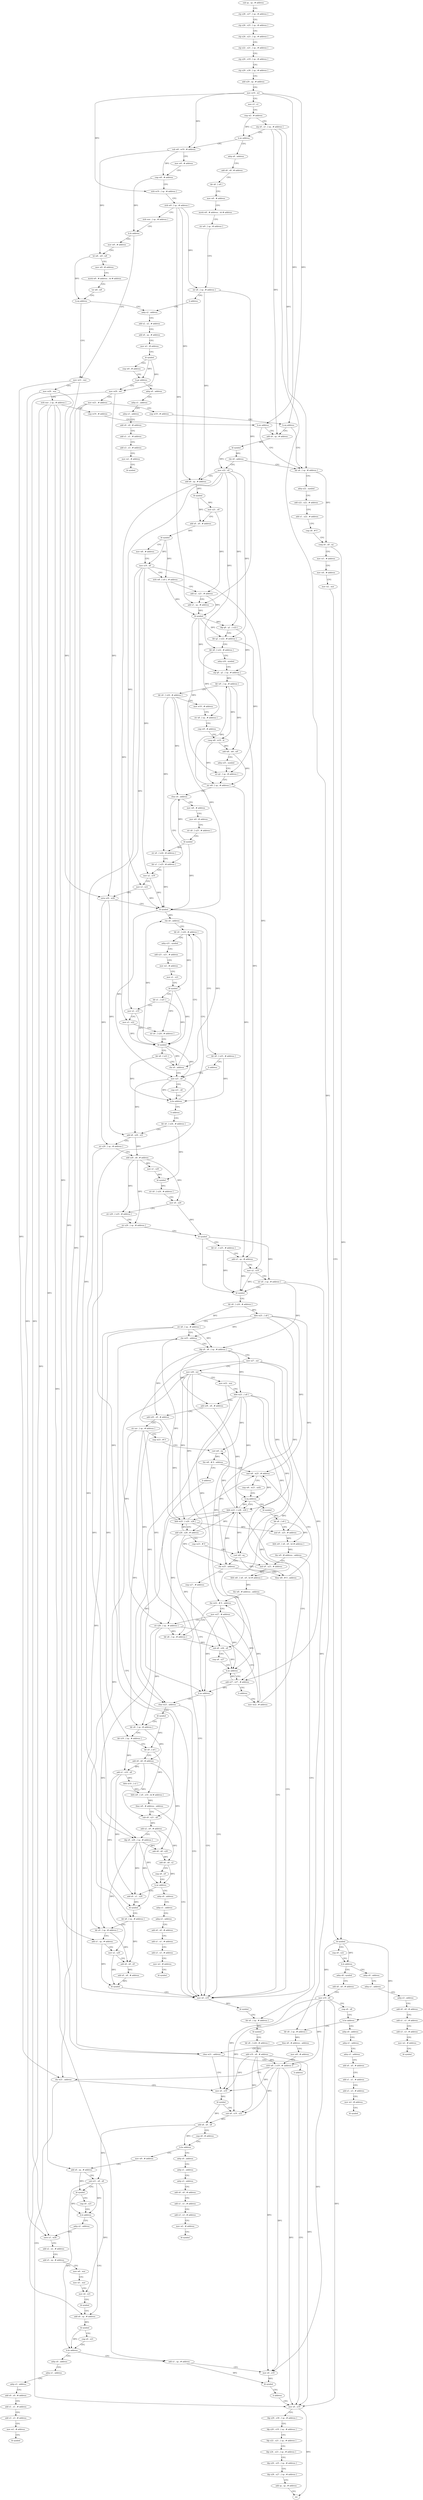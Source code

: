 digraph "func" {
"4240184" [label = "sub sp , sp , # address" ]
"4240188" [label = "stp x28 , x27 , [ sp , # address ]" ]
"4240192" [label = "stp x26 , x25 , [ sp , # address ]" ]
"4240196" [label = "stp x24 , x23 , [ sp , # address ]" ]
"4240200" [label = "stp x22 , x21 , [ sp , # address ]" ]
"4240204" [label = "stp x20 , x19 , [ sp , # address ]" ]
"4240208" [label = "stp x29 , x30 , [ sp , # address ]" ]
"4240212" [label = "add x29 , sp , # address" ]
"4240216" [label = "mov w19 , w2" ]
"4240220" [label = "mov x3 , x1" ]
"4240224" [label = "cmp w2 , # address" ]
"4240228" [label = "stp x0 , x1 , [ sp , # address ]" ]
"4240232" [label = "b.ne address" ]
"4240268" [label = "sub w8 , w19 , # address" ]
"4240236" [label = "adrp x8 , address" ]
"4240272" [label = "mov w9 , # address" ]
"4240276" [label = "cmp w8 , # address" ]
"4240280" [label = "strb w19 , [ sp , # address ]" ]
"4240284" [label = "strb w9 , [ sp , # address ]" ]
"4240288" [label = "strb wzr , [ sp , # address ]" ]
"4240292" [label = "b.hi address" ]
"4240540" [label = "mov w21 , wzr" ]
"4240296" [label = "mov w9 , # address" ]
"4240240" [label = "add x8 , x8 , # address" ]
"4240244" [label = "ldr x8 , [ x8 ]" ]
"4240248" [label = "mov w9 , # address" ]
"4240252" [label = "movk w9 , # address , lsl # address" ]
"4240256" [label = "str w9 , [ sp , # address ]" ]
"4240260" [label = "str x8 , [ sp , # address ]" ]
"4240264" [label = "b address" ]
"4240320" [label = "adrp x2 , address" ]
"4240544" [label = "mov w20 , wzr" ]
"4240548" [label = "strb wzr , [ sp , # address ]" ]
"4240552" [label = "cmp w19 , # address" ]
"4240556" [label = "b.ne address" ]
"4240364" [label = "add x0 , sp , # address" ]
"4240560" [label = "ldr x8 , [ sp , # address ]" ]
"4240300" [label = "lsl w8 , w9 , w8" ]
"4240304" [label = "mov w9 , # address" ]
"4240308" [label = "movk w9 , # address , lsl # address" ]
"4240312" [label = "tst w8 , w9" ]
"4240316" [label = "b.eq address" ]
"4240324" [label = "add x2 , x2 , # address" ]
"4240328" [label = "add x0 , sp , # address" ]
"4240332" [label = "mov w1 , # address" ]
"4240336" [label = "bl symbol" ]
"4240340" [label = "cmp w0 , # address" ]
"4240344" [label = "b.ge address" ]
"4240768" [label = "adrp x0 , address" ]
"4240348" [label = "mov w20 , w0" ]
"4240368" [label = "bl symbol" ]
"4240372" [label = "cbz x0 , address" ]
"4240376" [label = "mov x22 , x0" ]
"4240564" [label = "adrp x22 , symbol" ]
"4240568" [label = "add x22 , x22 , # address" ]
"4240572" [label = "add x1 , x22 , # address" ]
"4240576" [label = "cmp x8 , # 0" ]
"4240580" [label = "cneg x0 , x8 , mi" ]
"4240584" [label = "mov w3 , # address" ]
"4240588" [label = "mov w4 , # address" ]
"4240592" [label = "mov w2 , wzr" ]
"4240596" [label = "bl symbol" ]
"4240600" [label = "cmp x0 , x22" ]
"4240604" [label = "b.ls address" ]
"4240800" [label = "adrp x0 , address" ]
"4240608" [label = "adrp x8 , symbol" ]
"4240772" [label = "adrp x1 , address" ]
"4240776" [label = "adrp x3 , address" ]
"4240780" [label = "add x0 , x0 , # address" ]
"4240784" [label = "add x1 , x1 , # address" ]
"4240788" [label = "add x3 , x3 , # address" ]
"4240792" [label = "mov w2 , # address" ]
"4240796" [label = "bl symbol" ]
"4240352" [label = "mov w21 , # address" ]
"4240356" [label = "cmp w19 , # address" ]
"4240360" [label = "b.eq address" ]
"4240380" [label = "add x0 , sp , # address" ]
"4240384" [label = "bl symbol" ]
"4240388" [label = "mov x21 , x0" ]
"4240392" [label = "add x0 , x0 , # address" ]
"4240396" [label = "bl symbol" ]
"4240400" [label = "mov w8 , # address" ]
"4240404" [label = "mov x19 , x0" ]
"4240408" [label = "strb w8 , [ x0 ] , # address" ]
"4240412" [label = "add x2 , x21 , # address" ]
"4240416" [label = "add x1 , sp , # address" ]
"4240420" [label = "bl symbol" ]
"4240424" [label = "ldp q0 , q1 , [ x22 ]" ]
"4240428" [label = "ldr q2 , [ x22 , # address ]" ]
"4240432" [label = "ldr x8 , [ x22 , # address ]" ]
"4240436" [label = "adrp x24 , symbol" ]
"4240440" [label = "stp q0 , q1 , [ sp , # address ]" ]
"4240444" [label = "ldr w9 , [ sp , # address ]" ]
"4240448" [label = "ldr x0 , [ x24 , # address ]" ]
"4240452" [label = "mov w10 , # address" ]
"4240456" [label = "str x8 , [ sp , # address ]" ]
"4240460" [label = "cmp w9 , # address" ]
"4240464" [label = "cneg w8 , w10 , le" ]
"4240468" [label = "add w8 , w8 , w9" ]
"4240472" [label = "adrp x25 , symbol" ]
"4240476" [label = "str q2 , [ sp , # address ]" ]
"4240480" [label = "str w8 , [ sp , # address ]" ]
"4240484" [label = "cbnz x0 , address" ]
"4240508" [label = "ldr x1 , [ x25 , # address ]" ]
"4240488" [label = "mov w8 , # address" ]
"4240804" [label = "adrp x1 , address" ]
"4240808" [label = "adrp x3 , address" ]
"4240812" [label = "add x0 , x0 , # address" ]
"4240816" [label = "add x1 , x1 , # address" ]
"4240820" [label = "add x3 , x3 , # address" ]
"4240824" [label = "mov w2 , # address" ]
"4240828" [label = "bl symbol" ]
"4240612" [label = "add x8 , x8 , # address" ]
"4240616" [label = "mov x19 , x0" ]
"4240620" [label = "cmp x0 , x8" ]
"4240624" [label = "b.hs address" ]
"4240832" [label = "adrp x0 , address" ]
"4240628" [label = "ldr x8 , [ sp , # address ]" ]
"4240512" [label = "mov x2 , x19" ]
"4240516" [label = "mov x3 , x22" ]
"4240520" [label = "sxtw x20 , w20" ]
"4240524" [label = "bl symbol" ]
"4240528" [label = "cbz x0 , address" ]
"4241372" [label = "ldr x0 , [ x24 , # address ]" ]
"4240532" [label = "ldr x8 , [ x25 , # address ]" ]
"4240492" [label = "mov w0 , # address" ]
"4240496" [label = "str x8 , [ x25 , # address ]" ]
"4240500" [label = "bl symbol" ]
"4240504" [label = "str x0 , [ x24 , # address ]" ]
"4240836" [label = "adrp x1 , address" ]
"4240840" [label = "adrp x3 , address" ]
"4240844" [label = "add x0 , x0 , # address" ]
"4240848" [label = "add x1 , x1 , # address" ]
"4240852" [label = "add x3 , x3 , # address" ]
"4240856" [label = "mov w2 , # address" ]
"4240860" [label = "bl symbol" ]
"4240632" [label = "tbnz x8 , # address , address" ]
"4240644" [label = "mov w8 , # address" ]
"4240636" [label = "cbnz w21 , address" ]
"4241376" [label = "adrp x21 , symbol" ]
"4241380" [label = "add x21 , x21 , # address" ]
"4241384" [label = "mov w2 , # address" ]
"4241388" [label = "mov x1 , x21" ]
"4241392" [label = "bl symbol" ]
"4241396" [label = "ldr x1 , [ x21 ]" ]
"4241400" [label = "mov x2 , x19" ]
"4241404" [label = "mov x3 , x22" ]
"4241408" [label = "str x0 , [ x24 , # address ]" ]
"4241412" [label = "bl symbol" ]
"4241416" [label = "ldr x8 , [ x21 ]" ]
"4241420" [label = "cbz x0 , address" ]
"4241424" [label = "mov x21 , x0" ]
"4240536" [label = "b address" ]
"4240648" [label = "strb w8 , [ x19 , #- address ]!" ]
"4240652" [label = "cbz w21 , address" ]
"4241304" [label = "mov x0 , x19" ]
"4240656" [label = "mov x0 , x19" ]
"4240640" [label = "b address" ]
"4241428" [label = "cmp x21 , x8" ]
"4241432" [label = "b.hs address" ]
"4241436" [label = "b address" ]
"4241308" [label = "ldp x29 , x30 , [ sp , # address ]" ]
"4241312" [label = "ldp x20 , x19 , [ sp , # address ]" ]
"4241316" [label = "ldp x22 , x21 , [ sp , # address ]" ]
"4241320" [label = "ldp x24 , x23 , [ sp , # address ]" ]
"4241324" [label = "ldp x26 , x25 , [ sp , # address ]" ]
"4241328" [label = "ldp x28 , x27 , [ sp , # address ]" ]
"4241332" [label = "add sp , sp , # address" ]
"4241336" [label = "ret" ]
"4240660" [label = "bl symbol" ]
"4240664" [label = "sub x8 , x19 , x22" ]
"4240668" [label = "add x8 , x0 , x8" ]
"4240672" [label = "cmp x8 , # address" ]
"4240676" [label = "b.hs address" ]
"4240864" [label = "adrp x0 , address" ]
"4240680" [label = "mov w9 , # address" ]
"4240928" [label = "ldr x0 , [ x24 , # address ]" ]
"4240868" [label = "adrp x1 , address" ]
"4240872" [label = "adrp x3 , address" ]
"4240876" [label = "add x0 , x0 , # address" ]
"4240880" [label = "add x1 , x1 , # address" ]
"4240884" [label = "add x3 , x3 , # address" ]
"4240888" [label = "mov w2 , # address" ]
"4240892" [label = "bl symbol" ]
"4240684" [label = "add x0 , sp , # address" ]
"4240688" [label = "sub x21 , x9 , x8" ]
"4240692" [label = "bl symbol" ]
"4240696" [label = "cmp x0 , x21" ]
"4240700" [label = "b.lo address" ]
"4240736" [label = "add x0 , sp , # address" ]
"4240704" [label = "adrp x2 , address" ]
"4240932" [label = "add x8 , x20 , x21" ]
"4240936" [label = "str x20 , [ sp , # address ]" ]
"4240940" [label = "add x20 , x8 , # address" ]
"4240944" [label = "mov x1 , x20" ]
"4240948" [label = "bl symbol" ]
"4240952" [label = "str x0 , [ x24 , # address ]" ]
"4240956" [label = "mov x0 , x20" ]
"4240960" [label = "str x20 , [ x25 , # address ]" ]
"4240964" [label = "str x20 , [ sp , # address ]" ]
"4240968" [label = "bl symbol" ]
"4240972" [label = "ldr x1 , [ x25 , # address ]" ]
"4240976" [label = "add x3 , sp , # address" ]
"4240980" [label = "mov x2 , x19" ]
"4240984" [label = "str x0 , [ sp , # address ]" ]
"4240988" [label = "bl symbol" ]
"4240992" [label = "ldr x8 , [ x24 , # address ]" ]
"4240996" [label = "ldrb w25 , [ x8 ]" ]
"4241000" [label = "str x8 , [ sp , # address ]" ]
"4241004" [label = "cbz w25 , address" ]
"4241280" [label = "mov x0 , x19" ]
"4241008" [label = "ldp x9 , x8 , [ sp , # address ]" ]
"4240740" [label = "bl symbol" ]
"4240744" [label = "cmp x0 , x21" ]
"4240748" [label = "b.hs address" ]
"4240896" [label = "adrp x0 , address" ]
"4240752" [label = "add x1 , sp , # address" ]
"4240708" [label = "sxtw x3 , w20" ]
"4240712" [label = "add x2 , x2 , # address" ]
"4240716" [label = "add x5 , sp , # address" ]
"4240720" [label = "mov w0 , wzr" ]
"4240724" [label = "mov w1 , wzr" ]
"4240728" [label = "mov x4 , x21" ]
"4240732" [label = "bl symbol" ]
"4241284" [label = "bl symbol" ]
"4241288" [label = "ldr x0 , [ sp , # address ]" ]
"4241292" [label = "bl symbol" ]
"4241296" [label = "ldr x8 , [ x24 , # address ]" ]
"4241300" [label = "add x19 , x8 , # address" ]
"4241012" [label = "mov x27 , xzr" ]
"4241016" [label = "mov x26 , xzr" ]
"4241020" [label = "mov w22 , wzr" ]
"4241024" [label = "ldrb w23 , [ x8 ]" ]
"4241028" [label = "add x28 , x8 , # address" ]
"4241032" [label = "add x20 , x9 , # address" ]
"4241036" [label = "str xzr , [ sp , # address ]" ]
"4241040" [label = "cmp w23 , # 0" ]
"4241044" [label = "cset w8 , eq" ]
"4241048" [label = "tbz w8 , # 0 , address" ]
"4241096" [label = "and w8 , w25 , # address" ]
"4241052" [label = "b address" ]
"4240900" [label = "adrp x1 , address" ]
"4240904" [label = "adrp x3 , address" ]
"4240908" [label = "add x0 , x0 , # address" ]
"4240912" [label = "add x1 , x1 , # address" ]
"4240916" [label = "add x3 , x3 , # address" ]
"4240920" [label = "mov w2 , # address" ]
"4240924" [label = "bl symbol" ]
"4240756" [label = "mov x0 , x19" ]
"4240760" [label = "bl symbol" ]
"4240764" [label = "b address" ]
"4241100" [label = "cmp w8 , w23 , uxtb" ]
"4241104" [label = "b.eq address" ]
"4241068" [label = "ldrb w23 , [ x28 , x26 ]" ]
"4241108" [label = "bl symbol" ]
"4241072" [label = "ldrb w25 , [ x20 , x26 ]" ]
"4241076" [label = "add x26 , x26 , # address" ]
"4241080" [label = "cmp w23 , # 0" ]
"4241084" [label = "cset w8 , eq" ]
"4241088" [label = "cbz w25 , address" ]
"4241168" [label = "cmp x27 , # address" ]
"4241092" [label = "tbnz w8 , # 0 , address" ]
"4241112" [label = "ldr x8 , [ x0 ]" ]
"4241116" [label = "and x9 , x25 , # address" ]
"4241120" [label = "ldrh w9 , [ x8 , x9 , lsl # address ]" ]
"4241124" [label = "tbz w9 , # address , address" ]
"4241128" [label = "and x9 , x23 , # address" ]
"4241172" [label = "b.ne address" ]
"4241176" [label = "cbnz w23 , address" ]
"4241132" [label = "ldrh w8 , [ x8 , x9 , lsl # address ]" ]
"4241136" [label = "tbz w8 , # address , address" ]
"4241140" [label = "tbz w22 , # 0 , address" ]
"4241180" [label = "bl symbol" ]
"4241056" [label = "mov w27 , # address" ]
"4241144" [label = "ldr x8 , [ sp , # address ]" ]
"4241184" [label = "ldr x8 , [ sp , # address ]" ]
"4241188" [label = "ldr x10 , [ sp , # address ]" ]
"4241192" [label = "ldr x9 , [ x0 ]" ]
"4241196" [label = "add x8 , x8 , # address" ]
"4241200" [label = "add x1 , x10 , x8" ]
"4241204" [label = "ldrb w10 , [ x1 ]" ]
"4241208" [label = "ldrh w9 , [ x9 , x10 , lsl # address ]" ]
"4241212" [label = "tbnz w9 , # address , address" ]
"4241216" [label = "sub x9 , x21 , x8" ]
"4241060" [label = "str x26 , [ sp , # address ]" ]
"4241064" [label = "mov w22 , # address" ]
"4241148" [label = "sub x8 , x26 , x8" ]
"4241152" [label = "cmp x8 , x27" ]
"4241156" [label = "b.ne address" ]
"4241160" [label = "add x27 , x27 , # address" ]
"4241220" [label = "add x2 , x9 , # address" ]
"4241224" [label = "ldp x9 , x20 , [ sp , # address ]" ]
"4241228" [label = "add x8 , x8 , x20" ]
"4241232" [label = "add x8 , x8 , x2" ]
"4241236" [label = "cmp x8 , x9" ]
"4241240" [label = "b.ne address" ]
"4241340" [label = "adrp x0 , address" ]
"4241244" [label = "add x0 , x1 , x20" ]
"4241164" [label = "b address" ]
"4241344" [label = "adrp x1 , address" ]
"4241348" [label = "adrp x3 , address" ]
"4241352" [label = "add x0 , x0 , # address" ]
"4241356" [label = "add x1 , x1 , # address" ]
"4241360" [label = "add x3 , x3 , # address" ]
"4241364" [label = "mov w2 , # address" ]
"4241368" [label = "bl symbol" ]
"4241248" [label = "bl symbol" ]
"4241252" [label = "ldr x8 , [ sp , # address ]" ]
"4241256" [label = "ldr x9 , [ sp , # address ]" ]
"4241260" [label = "add x1 , sp , # address" ]
"4241264" [label = "mov x2 , x20" ]
"4241268" [label = "add x8 , x8 , x9" ]
"4241272" [label = "add x0 , x8 , # address" ]
"4241276" [label = "bl symbol" ]
"4240184" -> "4240188" [ label = "CFG" ]
"4240188" -> "4240192" [ label = "CFG" ]
"4240192" -> "4240196" [ label = "CFG" ]
"4240196" -> "4240200" [ label = "CFG" ]
"4240200" -> "4240204" [ label = "CFG" ]
"4240204" -> "4240208" [ label = "CFG" ]
"4240208" -> "4240212" [ label = "CFG" ]
"4240212" -> "4240216" [ label = "CFG" ]
"4240216" -> "4240220" [ label = "CFG" ]
"4240216" -> "4240268" [ label = "DFG" ]
"4240216" -> "4240280" [ label = "DFG" ]
"4240216" -> "4240556" [ label = "DFG" ]
"4240216" -> "4240360" [ label = "DFG" ]
"4240220" -> "4240224" [ label = "CFG" ]
"4240224" -> "4240228" [ label = "CFG" ]
"4240224" -> "4240232" [ label = "DFG" ]
"4240228" -> "4240232" [ label = "CFG" ]
"4240228" -> "4240560" [ label = "DFG" ]
"4240228" -> "4240628" [ label = "DFG" ]
"4240228" -> "4240364" [ label = "DFG" ]
"4240232" -> "4240268" [ label = "CFG" ]
"4240232" -> "4240236" [ label = "CFG" ]
"4240268" -> "4240272" [ label = "CFG" ]
"4240268" -> "4240276" [ label = "DFG" ]
"4240268" -> "4240300" [ label = "DFG" ]
"4240236" -> "4240240" [ label = "CFG" ]
"4240272" -> "4240276" [ label = "CFG" ]
"4240276" -> "4240280" [ label = "CFG" ]
"4240276" -> "4240292" [ label = "DFG" ]
"4240280" -> "4240284" [ label = "CFG" ]
"4240284" -> "4240288" [ label = "CFG" ]
"4240284" -> "4240260" [ label = "DFG" ]
"4240284" -> "4240380" [ label = "DFG" ]
"4240284" -> "4240416" [ label = "DFG" ]
"4240288" -> "4240292" [ label = "CFG" ]
"4240292" -> "4240540" [ label = "CFG" ]
"4240292" -> "4240296" [ label = "CFG" ]
"4240540" -> "4240544" [ label = "CFG" ]
"4240540" -> "4240652" [ label = "DFG" ]
"4240540" -> "4240636" [ label = "DFG" ]
"4240296" -> "4240300" [ label = "CFG" ]
"4240240" -> "4240244" [ label = "CFG" ]
"4240244" -> "4240248" [ label = "CFG" ]
"4240248" -> "4240252" [ label = "CFG" ]
"4240252" -> "4240256" [ label = "CFG" ]
"4240256" -> "4240260" [ label = "CFG" ]
"4240260" -> "4240264" [ label = "CFG" ]
"4240260" -> "4240380" [ label = "DFG" ]
"4240260" -> "4240416" [ label = "DFG" ]
"4240264" -> "4240320" [ label = "CFG" ]
"4240320" -> "4240324" [ label = "CFG" ]
"4240544" -> "4240548" [ label = "CFG" ]
"4240544" -> "4240520" [ label = "DFG" ]
"4240544" -> "4240708" [ label = "DFG" ]
"4240548" -> "4240552" [ label = "CFG" ]
"4240548" -> "4240684" [ label = "DFG" ]
"4240548" -> "4240736" [ label = "DFG" ]
"4240548" -> "4240752" [ label = "DFG" ]
"4240548" -> "4241260" [ label = "DFG" ]
"4240552" -> "4240556" [ label = "CFG" ]
"4240556" -> "4240364" [ label = "CFG" ]
"4240556" -> "4240560" [ label = "CFG" ]
"4240364" -> "4240368" [ label = "DFG" ]
"4240560" -> "4240564" [ label = "CFG" ]
"4240560" -> "4240580" [ label = "DFG" ]
"4240300" -> "4240304" [ label = "CFG" ]
"4240300" -> "4240316" [ label = "DFG" ]
"4240304" -> "4240308" [ label = "CFG" ]
"4240308" -> "4240312" [ label = "CFG" ]
"4240312" -> "4240316" [ label = "CFG" ]
"4240316" -> "4240540" [ label = "CFG" ]
"4240316" -> "4240320" [ label = "CFG" ]
"4240324" -> "4240328" [ label = "CFG" ]
"4240328" -> "4240332" [ label = "CFG" ]
"4240332" -> "4240336" [ label = "CFG" ]
"4240336" -> "4240340" [ label = "CFG" ]
"4240336" -> "4240344" [ label = "DFG" ]
"4240336" -> "4240348" [ label = "DFG" ]
"4240340" -> "4240344" [ label = "CFG" ]
"4240344" -> "4240768" [ label = "CFG" ]
"4240344" -> "4240348" [ label = "CFG" ]
"4240768" -> "4240772" [ label = "CFG" ]
"4240348" -> "4240352" [ label = "CFG" ]
"4240348" -> "4240520" [ label = "DFG" ]
"4240348" -> "4240708" [ label = "DFG" ]
"4240368" -> "4240372" [ label = "DFG" ]
"4240368" -> "4240376" [ label = "DFG" ]
"4240372" -> "4240560" [ label = "CFG" ]
"4240372" -> "4240376" [ label = "CFG" ]
"4240376" -> "4240380" [ label = "CFG" ]
"4240376" -> "4240424" [ label = "DFG" ]
"4240376" -> "4240428" [ label = "DFG" ]
"4240376" -> "4240432" [ label = "DFG" ]
"4240376" -> "4240516" [ label = "DFG" ]
"4240376" -> "4241404" [ label = "DFG" ]
"4240564" -> "4240568" [ label = "CFG" ]
"4240568" -> "4240572" [ label = "CFG" ]
"4240572" -> "4240576" [ label = "CFG" ]
"4240576" -> "4240580" [ label = "CFG" ]
"4240580" -> "4240584" [ label = "CFG" ]
"4240580" -> "4240596" [ label = "DFG" ]
"4240584" -> "4240588" [ label = "CFG" ]
"4240588" -> "4240592" [ label = "CFG" ]
"4240592" -> "4240596" [ label = "CFG" ]
"4240596" -> "4240600" [ label = "CFG" ]
"4240596" -> "4240604" [ label = "DFG" ]
"4240596" -> "4240616" [ label = "DFG" ]
"4240596" -> "4240624" [ label = "DFG" ]
"4240600" -> "4240604" [ label = "CFG" ]
"4240604" -> "4240800" [ label = "CFG" ]
"4240604" -> "4240608" [ label = "CFG" ]
"4240800" -> "4240804" [ label = "CFG" ]
"4240608" -> "4240612" [ label = "CFG" ]
"4240772" -> "4240776" [ label = "CFG" ]
"4240776" -> "4240780" [ label = "CFG" ]
"4240780" -> "4240784" [ label = "CFG" ]
"4240784" -> "4240788" [ label = "CFG" ]
"4240788" -> "4240792" [ label = "CFG" ]
"4240792" -> "4240796" [ label = "CFG" ]
"4240352" -> "4240356" [ label = "CFG" ]
"4240352" -> "4240652" [ label = "DFG" ]
"4240352" -> "4240636" [ label = "DFG" ]
"4240356" -> "4240360" [ label = "CFG" ]
"4240360" -> "4240560" [ label = "CFG" ]
"4240360" -> "4240364" [ label = "CFG" ]
"4240380" -> "4240384" [ label = "DFG" ]
"4240384" -> "4240388" [ label = "DFG" ]
"4240384" -> "4240392" [ label = "DFG" ]
"4240388" -> "4240392" [ label = "CFG" ]
"4240388" -> "4240412" [ label = "DFG" ]
"4240392" -> "4240396" [ label = "DFG" ]
"4240396" -> "4240400" [ label = "CFG" ]
"4240396" -> "4240404" [ label = "DFG" ]
"4240396" -> "4240408" [ label = "DFG" ]
"4240400" -> "4240404" [ label = "CFG" ]
"4240404" -> "4240408" [ label = "CFG" ]
"4240404" -> "4240512" [ label = "DFG" ]
"4240404" -> "4241400" [ label = "DFG" ]
"4240404" -> "4240980" [ label = "DFG" ]
"4240404" -> "4241280" [ label = "DFG" ]
"4240408" -> "4240412" [ label = "CFG" ]
"4240408" -> "4240420" [ label = "DFG" ]
"4240412" -> "4240416" [ label = "CFG" ]
"4240412" -> "4240420" [ label = "DFG" ]
"4240416" -> "4240420" [ label = "DFG" ]
"4240420" -> "4240424" [ label = "DFG" ]
"4240420" -> "4240440" [ label = "DFG" ]
"4240420" -> "4240428" [ label = "DFG" ]
"4240420" -> "4240476" [ label = "DFG" ]
"4240424" -> "4240428" [ label = "CFG" ]
"4240424" -> "4240440" [ label = "DFG" ]
"4240428" -> "4240432" [ label = "CFG" ]
"4240428" -> "4240476" [ label = "DFG" ]
"4240432" -> "4240436" [ label = "CFG" ]
"4240432" -> "4240456" [ label = "DFG" ]
"4240436" -> "4240440" [ label = "CFG" ]
"4240440" -> "4240444" [ label = "DFG" ]
"4240440" -> "4240976" [ label = "DFG" ]
"4240444" -> "4240448" [ label = "CFG" ]
"4240444" -> "4240464" [ label = "DFG" ]
"4240444" -> "4240468" [ label = "DFG" ]
"4240448" -> "4240452" [ label = "CFG" ]
"4240448" -> "4240484" [ label = "DFG" ]
"4240448" -> "4240524" [ label = "DFG" ]
"4240448" -> "4240504" [ label = "DFG" ]
"4240452" -> "4240456" [ label = "CFG" ]
"4240456" -> "4240460" [ label = "CFG" ]
"4240460" -> "4240464" [ label = "CFG" ]
"4240464" -> "4240468" [ label = "DFG" ]
"4240464" -> "4240480" [ label = "DFG" ]
"4240468" -> "4240472" [ label = "CFG" ]
"4240468" -> "4240480" [ label = "DFG" ]
"4240472" -> "4240476" [ label = "CFG" ]
"4240476" -> "4240480" [ label = "CFG" ]
"4240480" -> "4240484" [ label = "CFG" ]
"4240480" -> "4240444" [ label = "DFG" ]
"4240480" -> "4240976" [ label = "DFG" ]
"4240484" -> "4240508" [ label = "CFG" ]
"4240484" -> "4240488" [ label = "CFG" ]
"4240508" -> "4240512" [ label = "CFG" ]
"4240508" -> "4240524" [ label = "DFG" ]
"4240488" -> "4240492" [ label = "CFG" ]
"4240804" -> "4240808" [ label = "CFG" ]
"4240808" -> "4240812" [ label = "CFG" ]
"4240812" -> "4240816" [ label = "CFG" ]
"4240816" -> "4240820" [ label = "CFG" ]
"4240820" -> "4240824" [ label = "CFG" ]
"4240824" -> "4240828" [ label = "CFG" ]
"4240612" -> "4240616" [ label = "CFG" ]
"4240616" -> "4240620" [ label = "CFG" ]
"4240616" -> "4240648" [ label = "DFG" ]
"4240616" -> "4241304" [ label = "DFG" ]
"4240616" -> "4240656" [ label = "DFG" ]
"4240616" -> "4240664" [ label = "DFG" ]
"4240616" -> "4240756" [ label = "DFG" ]
"4240620" -> "4240624" [ label = "CFG" ]
"4240624" -> "4240832" [ label = "CFG" ]
"4240624" -> "4240628" [ label = "CFG" ]
"4240832" -> "4240836" [ label = "CFG" ]
"4240628" -> "4240632" [ label = "DFG" ]
"4240512" -> "4240516" [ label = "CFG" ]
"4240512" -> "4240524" [ label = "DFG" ]
"4240516" -> "4240520" [ label = "CFG" ]
"4240516" -> "4240524" [ label = "DFG" ]
"4240520" -> "4240524" [ label = "CFG" ]
"4240520" -> "4240932" [ label = "DFG" ]
"4240520" -> "4240936" [ label = "DFG" ]
"4240524" -> "4240528" [ label = "DFG" ]
"4240524" -> "4241420" [ label = "DFG" ]
"4240524" -> "4241424" [ label = "DFG" ]
"4240528" -> "4241372" [ label = "CFG" ]
"4240528" -> "4240532" [ label = "CFG" ]
"4241372" -> "4241376" [ label = "CFG" ]
"4241372" -> "4241392" [ label = "DFG" ]
"4240532" -> "4240536" [ label = "CFG" ]
"4240532" -> "4241432" [ label = "DFG" ]
"4240492" -> "4240496" [ label = "CFG" ]
"4240496" -> "4240500" [ label = "CFG" ]
"4240500" -> "4240504" [ label = "DFG" ]
"4240500" -> "4240484" [ label = "DFG" ]
"4240500" -> "4240524" [ label = "DFG" ]
"4240504" -> "4240508" [ label = "CFG" ]
"4240836" -> "4240840" [ label = "CFG" ]
"4240840" -> "4240844" [ label = "CFG" ]
"4240844" -> "4240848" [ label = "CFG" ]
"4240848" -> "4240852" [ label = "CFG" ]
"4240852" -> "4240856" [ label = "CFG" ]
"4240856" -> "4240860" [ label = "CFG" ]
"4240632" -> "4240644" [ label = "CFG" ]
"4240632" -> "4240636" [ label = "CFG" ]
"4240644" -> "4240648" [ label = "CFG" ]
"4240636" -> "4240656" [ label = "CFG" ]
"4240636" -> "4240640" [ label = "CFG" ]
"4241376" -> "4241380" [ label = "CFG" ]
"4241380" -> "4241384" [ label = "CFG" ]
"4241384" -> "4241388" [ label = "CFG" ]
"4241388" -> "4241392" [ label = "CFG" ]
"4241392" -> "4241396" [ label = "CFG" ]
"4241392" -> "4241408" [ label = "DFG" ]
"4241392" -> "4241412" [ label = "DFG" ]
"4241396" -> "4241400" [ label = "CFG" ]
"4241396" -> "4241412" [ label = "DFG" ]
"4241400" -> "4241404" [ label = "CFG" ]
"4241400" -> "4241412" [ label = "DFG" ]
"4241404" -> "4241408" [ label = "CFG" ]
"4241404" -> "4241412" [ label = "DFG" ]
"4241408" -> "4241412" [ label = "CFG" ]
"4241412" -> "4241416" [ label = "CFG" ]
"4241412" -> "4240528" [ label = "DFG" ]
"4241412" -> "4241420" [ label = "DFG" ]
"4241412" -> "4241424" [ label = "DFG" ]
"4241416" -> "4241420" [ label = "CFG" ]
"4241416" -> "4241432" [ label = "DFG" ]
"4241420" -> "4241372" [ label = "CFG" ]
"4241420" -> "4241424" [ label = "CFG" ]
"4241424" -> "4241428" [ label = "CFG" ]
"4241424" -> "4241432" [ label = "DFG" ]
"4241424" -> "4240932" [ label = "DFG" ]
"4241424" -> "4241216" [ label = "DFG" ]
"4240536" -> "4241424" [ label = "CFG" ]
"4240648" -> "4240652" [ label = "CFG" ]
"4240648" -> "4241304" [ label = "DFG" ]
"4240648" -> "4240656" [ label = "DFG" ]
"4240648" -> "4240664" [ label = "DFG" ]
"4240648" -> "4240756" [ label = "DFG" ]
"4240652" -> "4241304" [ label = "CFG" ]
"4240652" -> "4240656" [ label = "CFG" ]
"4241304" -> "4241308" [ label = "CFG" ]
"4241304" -> "4241336" [ label = "DFG" ]
"4240656" -> "4240660" [ label = "DFG" ]
"4240640" -> "4241304" [ label = "CFG" ]
"4241428" -> "4241432" [ label = "CFG" ]
"4241432" -> "4241372" [ label = "CFG" ]
"4241432" -> "4241436" [ label = "CFG" ]
"4241436" -> "4240928" [ label = "CFG" ]
"4241308" -> "4241312" [ label = "CFG" ]
"4241312" -> "4241316" [ label = "CFG" ]
"4241316" -> "4241320" [ label = "CFG" ]
"4241320" -> "4241324" [ label = "CFG" ]
"4241324" -> "4241328" [ label = "CFG" ]
"4241328" -> "4241332" [ label = "CFG" ]
"4241332" -> "4241336" [ label = "CFG" ]
"4240660" -> "4240664" [ label = "CFG" ]
"4240660" -> "4240668" [ label = "DFG" ]
"4240664" -> "4240668" [ label = "DFG" ]
"4240668" -> "4240672" [ label = "CFG" ]
"4240668" -> "4240676" [ label = "DFG" ]
"4240668" -> "4240688" [ label = "DFG" ]
"4240672" -> "4240676" [ label = "CFG" ]
"4240676" -> "4240864" [ label = "CFG" ]
"4240676" -> "4240680" [ label = "CFG" ]
"4240864" -> "4240868" [ label = "CFG" ]
"4240680" -> "4240684" [ label = "CFG" ]
"4240928" -> "4240932" [ label = "CFG" ]
"4240928" -> "4240948" [ label = "DFG" ]
"4240868" -> "4240872" [ label = "CFG" ]
"4240872" -> "4240876" [ label = "CFG" ]
"4240876" -> "4240880" [ label = "CFG" ]
"4240880" -> "4240884" [ label = "CFG" ]
"4240884" -> "4240888" [ label = "CFG" ]
"4240888" -> "4240892" [ label = "CFG" ]
"4240684" -> "4240688" [ label = "CFG" ]
"4240684" -> "4240692" [ label = "DFG" ]
"4240688" -> "4240692" [ label = "CFG" ]
"4240688" -> "4240700" [ label = "DFG" ]
"4240688" -> "4240748" [ label = "DFG" ]
"4240688" -> "4240728" [ label = "DFG" ]
"4240692" -> "4240696" [ label = "CFG" ]
"4240692" -> "4240700" [ label = "DFG" ]
"4240696" -> "4240700" [ label = "CFG" ]
"4240700" -> "4240736" [ label = "CFG" ]
"4240700" -> "4240704" [ label = "CFG" ]
"4240736" -> "4240740" [ label = "DFG" ]
"4240704" -> "4240708" [ label = "CFG" ]
"4240932" -> "4240936" [ label = "CFG" ]
"4240932" -> "4240940" [ label = "DFG" ]
"4240936" -> "4240940" [ label = "CFG" ]
"4240936" -> "4241224" [ label = "DFG" ]
"4240940" -> "4240944" [ label = "DFG" ]
"4240940" -> "4240956" [ label = "DFG" ]
"4240940" -> "4240960" [ label = "DFG" ]
"4240940" -> "4240964" [ label = "DFG" ]
"4240944" -> "4240948" [ label = "DFG" ]
"4240948" -> "4240952" [ label = "DFG" ]
"4240952" -> "4240956" [ label = "CFG" ]
"4240956" -> "4240960" [ label = "CFG" ]
"4240956" -> "4240968" [ label = "DFG" ]
"4240960" -> "4240964" [ label = "CFG" ]
"4240964" -> "4240968" [ label = "CFG" ]
"4240964" -> "4241224" [ label = "DFG" ]
"4240968" -> "4240972" [ label = "CFG" ]
"4240968" -> "4240984" [ label = "DFG" ]
"4240968" -> "4240988" [ label = "DFG" ]
"4240972" -> "4240976" [ label = "CFG" ]
"4240972" -> "4240988" [ label = "DFG" ]
"4240976" -> "4240980" [ label = "CFG" ]
"4240976" -> "4240988" [ label = "DFG" ]
"4240980" -> "4240984" [ label = "CFG" ]
"4240980" -> "4240988" [ label = "DFG" ]
"4240984" -> "4240988" [ label = "CFG" ]
"4240984" -> "4241288" [ label = "DFG" ]
"4240984" -> "4241008" [ label = "DFG" ]
"4240988" -> "4240992" [ label = "CFG" ]
"4240992" -> "4240996" [ label = "DFG" ]
"4240992" -> "4241000" [ label = "DFG" ]
"4240996" -> "4241000" [ label = "CFG" ]
"4240996" -> "4241004" [ label = "DFG" ]
"4240996" -> "4241096" [ label = "DFG" ]
"4240996" -> "4241116" [ label = "DFG" ]
"4240996" -> "4241088" [ label = "DFG" ]
"4241000" -> "4241004" [ label = "CFG" ]
"4241000" -> "4241008" [ label = "DFG" ]
"4241000" -> "4241188" [ label = "DFG" ]
"4241000" -> "4241252" [ label = "DFG" ]
"4241004" -> "4241280" [ label = "CFG" ]
"4241004" -> "4241008" [ label = "CFG" ]
"4241280" -> "4241284" [ label = "DFG" ]
"4241008" -> "4241012" [ label = "CFG" ]
"4241008" -> "4241032" [ label = "DFG" ]
"4241008" -> "4241024" [ label = "DFG" ]
"4241008" -> "4241028" [ label = "DFG" ]
"4240740" -> "4240744" [ label = "CFG" ]
"4240740" -> "4240748" [ label = "DFG" ]
"4240744" -> "4240748" [ label = "CFG" ]
"4240748" -> "4240896" [ label = "CFG" ]
"4240748" -> "4240752" [ label = "CFG" ]
"4240896" -> "4240900" [ label = "CFG" ]
"4240752" -> "4240756" [ label = "CFG" ]
"4240752" -> "4240760" [ label = "DFG" ]
"4240708" -> "4240712" [ label = "CFG" ]
"4240712" -> "4240716" [ label = "CFG" ]
"4240716" -> "4240720" [ label = "CFG" ]
"4240720" -> "4240724" [ label = "CFG" ]
"4240724" -> "4240728" [ label = "CFG" ]
"4240728" -> "4240732" [ label = "CFG" ]
"4240732" -> "4240736" [ label = "CFG" ]
"4241284" -> "4241288" [ label = "CFG" ]
"4241288" -> "4241292" [ label = "DFG" ]
"4241292" -> "4241296" [ label = "CFG" ]
"4241296" -> "4241300" [ label = "DFG" ]
"4241300" -> "4241304" [ label = "DFG" ]
"4241300" -> "4240648" [ label = "DFG" ]
"4241300" -> "4240656" [ label = "DFG" ]
"4241300" -> "4240664" [ label = "DFG" ]
"4241300" -> "4240756" [ label = "DFG" ]
"4241012" -> "4241016" [ label = "CFG" ]
"4241012" -> "4241172" [ label = "DFG" ]
"4241012" -> "4241156" [ label = "DFG" ]
"4241012" -> "4241160" [ label = "DFG" ]
"4241016" -> "4241020" [ label = "CFG" ]
"4241016" -> "4241068" [ label = "DFG" ]
"4241016" -> "4241072" [ label = "DFG" ]
"4241016" -> "4241076" [ label = "DFG" ]
"4241016" -> "4241060" [ label = "DFG" ]
"4241016" -> "4241148" [ label = "DFG" ]
"4241020" -> "4241024" [ label = "CFG" ]
"4241020" -> "4241140" [ label = "DFG" ]
"4241024" -> "4241028" [ label = "CFG" ]
"4241024" -> "4241044" [ label = "DFG" ]
"4241024" -> "4241104" [ label = "DFG" ]
"4241024" -> "4241084" [ label = "DFG" ]
"4241024" -> "4241128" [ label = "DFG" ]
"4241024" -> "4241176" [ label = "DFG" ]
"4241028" -> "4241032" [ label = "CFG" ]
"4241028" -> "4241068" [ label = "DFG" ]
"4241032" -> "4241036" [ label = "CFG" ]
"4241032" -> "4241072" [ label = "DFG" ]
"4241036" -> "4241040" [ label = "CFG" ]
"4241036" -> "4241144" [ label = "DFG" ]
"4241036" -> "4241184" [ label = "DFG" ]
"4241036" -> "4241256" [ label = "DFG" ]
"4241040" -> "4241044" [ label = "CFG" ]
"4241044" -> "4241048" [ label = "DFG" ]
"4241048" -> "4241096" [ label = "CFG" ]
"4241048" -> "4241052" [ label = "CFG" ]
"4241096" -> "4241100" [ label = "CFG" ]
"4241096" -> "4241104" [ label = "DFG" ]
"4241052" -> "4241280" [ label = "CFG" ]
"4240900" -> "4240904" [ label = "CFG" ]
"4240904" -> "4240908" [ label = "CFG" ]
"4240908" -> "4240912" [ label = "CFG" ]
"4240912" -> "4240916" [ label = "CFG" ]
"4240916" -> "4240920" [ label = "CFG" ]
"4240920" -> "4240924" [ label = "CFG" ]
"4240756" -> "4240760" [ label = "DFG" ]
"4240760" -> "4240764" [ label = "CFG" ]
"4240764" -> "4241304" [ label = "CFG" ]
"4241100" -> "4241104" [ label = "CFG" ]
"4241104" -> "4241068" [ label = "CFG" ]
"4241104" -> "4241108" [ label = "CFG" ]
"4241068" -> "4241072" [ label = "CFG" ]
"4241068" -> "4241044" [ label = "DFG" ]
"4241068" -> "4241104" [ label = "DFG" ]
"4241068" -> "4241084" [ label = "DFG" ]
"4241068" -> "4241128" [ label = "DFG" ]
"4241068" -> "4241176" [ label = "DFG" ]
"4241108" -> "4241112" [ label = "DFG" ]
"4241072" -> "4241076" [ label = "CFG" ]
"4241072" -> "4241004" [ label = "DFG" ]
"4241072" -> "4241096" [ label = "DFG" ]
"4241072" -> "4241116" [ label = "DFG" ]
"4241072" -> "4241088" [ label = "DFG" ]
"4241076" -> "4241080" [ label = "CFG" ]
"4241076" -> "4241068" [ label = "DFG" ]
"4241076" -> "4241072" [ label = "DFG" ]
"4241076" -> "4241060" [ label = "DFG" ]
"4241076" -> "4241148" [ label = "DFG" ]
"4241080" -> "4241084" [ label = "CFG" ]
"4241084" -> "4241088" [ label = "CFG" ]
"4241084" -> "4241092" [ label = "DFG" ]
"4241088" -> "4241168" [ label = "CFG" ]
"4241088" -> "4241092" [ label = "CFG" ]
"4241168" -> "4241172" [ label = "CFG" ]
"4241092" -> "4241280" [ label = "CFG" ]
"4241092" -> "4241096" [ label = "CFG" ]
"4241112" -> "4241116" [ label = "CFG" ]
"4241112" -> "4241120" [ label = "DFG" ]
"4241112" -> "4241132" [ label = "DFG" ]
"4241116" -> "4241120" [ label = "DFG" ]
"4241120" -> "4241124" [ label = "DFG" ]
"4241124" -> "4241280" [ label = "CFG" ]
"4241124" -> "4241128" [ label = "CFG" ]
"4241128" -> "4241132" [ label = "DFG" ]
"4241172" -> "4241280" [ label = "CFG" ]
"4241172" -> "4241176" [ label = "CFG" ]
"4241176" -> "4241280" [ label = "CFG" ]
"4241176" -> "4241180" [ label = "CFG" ]
"4241132" -> "4241136" [ label = "DFG" ]
"4241136" -> "4241280" [ label = "CFG" ]
"4241136" -> "4241140" [ label = "CFG" ]
"4241140" -> "4241056" [ label = "CFG" ]
"4241140" -> "4241144" [ label = "CFG" ]
"4241180" -> "4241184" [ label = "CFG" ]
"4241180" -> "4241192" [ label = "DFG" ]
"4241056" -> "4241060" [ label = "CFG" ]
"4241056" -> "4241172" [ label = "DFG" ]
"4241056" -> "4241156" [ label = "DFG" ]
"4241056" -> "4241160" [ label = "DFG" ]
"4241144" -> "4241148" [ label = "DFG" ]
"4241184" -> "4241188" [ label = "CFG" ]
"4241184" -> "4241196" [ label = "DFG" ]
"4241188" -> "4241192" [ label = "CFG" ]
"4241188" -> "4241200" [ label = "DFG" ]
"4241192" -> "4241196" [ label = "CFG" ]
"4241192" -> "4241208" [ label = "DFG" ]
"4241196" -> "4241200" [ label = "DFG" ]
"4241196" -> "4241216" [ label = "DFG" ]
"4241196" -> "4241228" [ label = "DFG" ]
"4241200" -> "4241204" [ label = "DFG" ]
"4241200" -> "4241244" [ label = "DFG" ]
"4241200" -> "4241248" [ label = "DFG" ]
"4241204" -> "4241208" [ label = "DFG" ]
"4241208" -> "4241212" [ label = "DFG" ]
"4241212" -> "4241280" [ label = "CFG" ]
"4241212" -> "4241216" [ label = "CFG" ]
"4241216" -> "4241220" [ label = "DFG" ]
"4241060" -> "4241064" [ label = "CFG" ]
"4241060" -> "4241144" [ label = "DFG" ]
"4241060" -> "4241184" [ label = "DFG" ]
"4241060" -> "4241256" [ label = "DFG" ]
"4241064" -> "4241068" [ label = "CFG" ]
"4241064" -> "4241140" [ label = "DFG" ]
"4241148" -> "4241152" [ label = "CFG" ]
"4241148" -> "4241156" [ label = "DFG" ]
"4241152" -> "4241156" [ label = "CFG" ]
"4241156" -> "4241280" [ label = "CFG" ]
"4241156" -> "4241160" [ label = "CFG" ]
"4241160" -> "4241164" [ label = "CFG" ]
"4241160" -> "4241172" [ label = "DFG" ]
"4241160" -> "4241156" [ label = "DFG" ]
"4241220" -> "4241224" [ label = "CFG" ]
"4241220" -> "4241232" [ label = "DFG" ]
"4241220" -> "4241248" [ label = "DFG" ]
"4241224" -> "4241228" [ label = "DFG" ]
"4241224" -> "4241240" [ label = "DFG" ]
"4241224" -> "4241244" [ label = "DFG" ]
"4241224" -> "4241264" [ label = "DFG" ]
"4241228" -> "4241232" [ label = "DFG" ]
"4241232" -> "4241236" [ label = "CFG" ]
"4241232" -> "4241240" [ label = "DFG" ]
"4241236" -> "4241240" [ label = "CFG" ]
"4241240" -> "4241340" [ label = "CFG" ]
"4241240" -> "4241244" [ label = "CFG" ]
"4241340" -> "4241344" [ label = "CFG" ]
"4241244" -> "4241248" [ label = "DFG" ]
"4241164" -> "4241064" [ label = "CFG" ]
"4241344" -> "4241348" [ label = "CFG" ]
"4241348" -> "4241352" [ label = "CFG" ]
"4241352" -> "4241356" [ label = "CFG" ]
"4241356" -> "4241360" [ label = "CFG" ]
"4241360" -> "4241364" [ label = "CFG" ]
"4241364" -> "4241368" [ label = "CFG" ]
"4241248" -> "4241252" [ label = "CFG" ]
"4241252" -> "4241256" [ label = "CFG" ]
"4241252" -> "4241268" [ label = "DFG" ]
"4241256" -> "4241260" [ label = "CFG" ]
"4241256" -> "4241268" [ label = "DFG" ]
"4241260" -> "4241264" [ label = "CFG" ]
"4241260" -> "4241276" [ label = "DFG" ]
"4241264" -> "4241268" [ label = "CFG" ]
"4241264" -> "4241276" [ label = "DFG" ]
"4241268" -> "4241272" [ label = "DFG" ]
"4241272" -> "4241276" [ label = "DFG" ]
"4241276" -> "4241280" [ label = "CFG" ]
}
